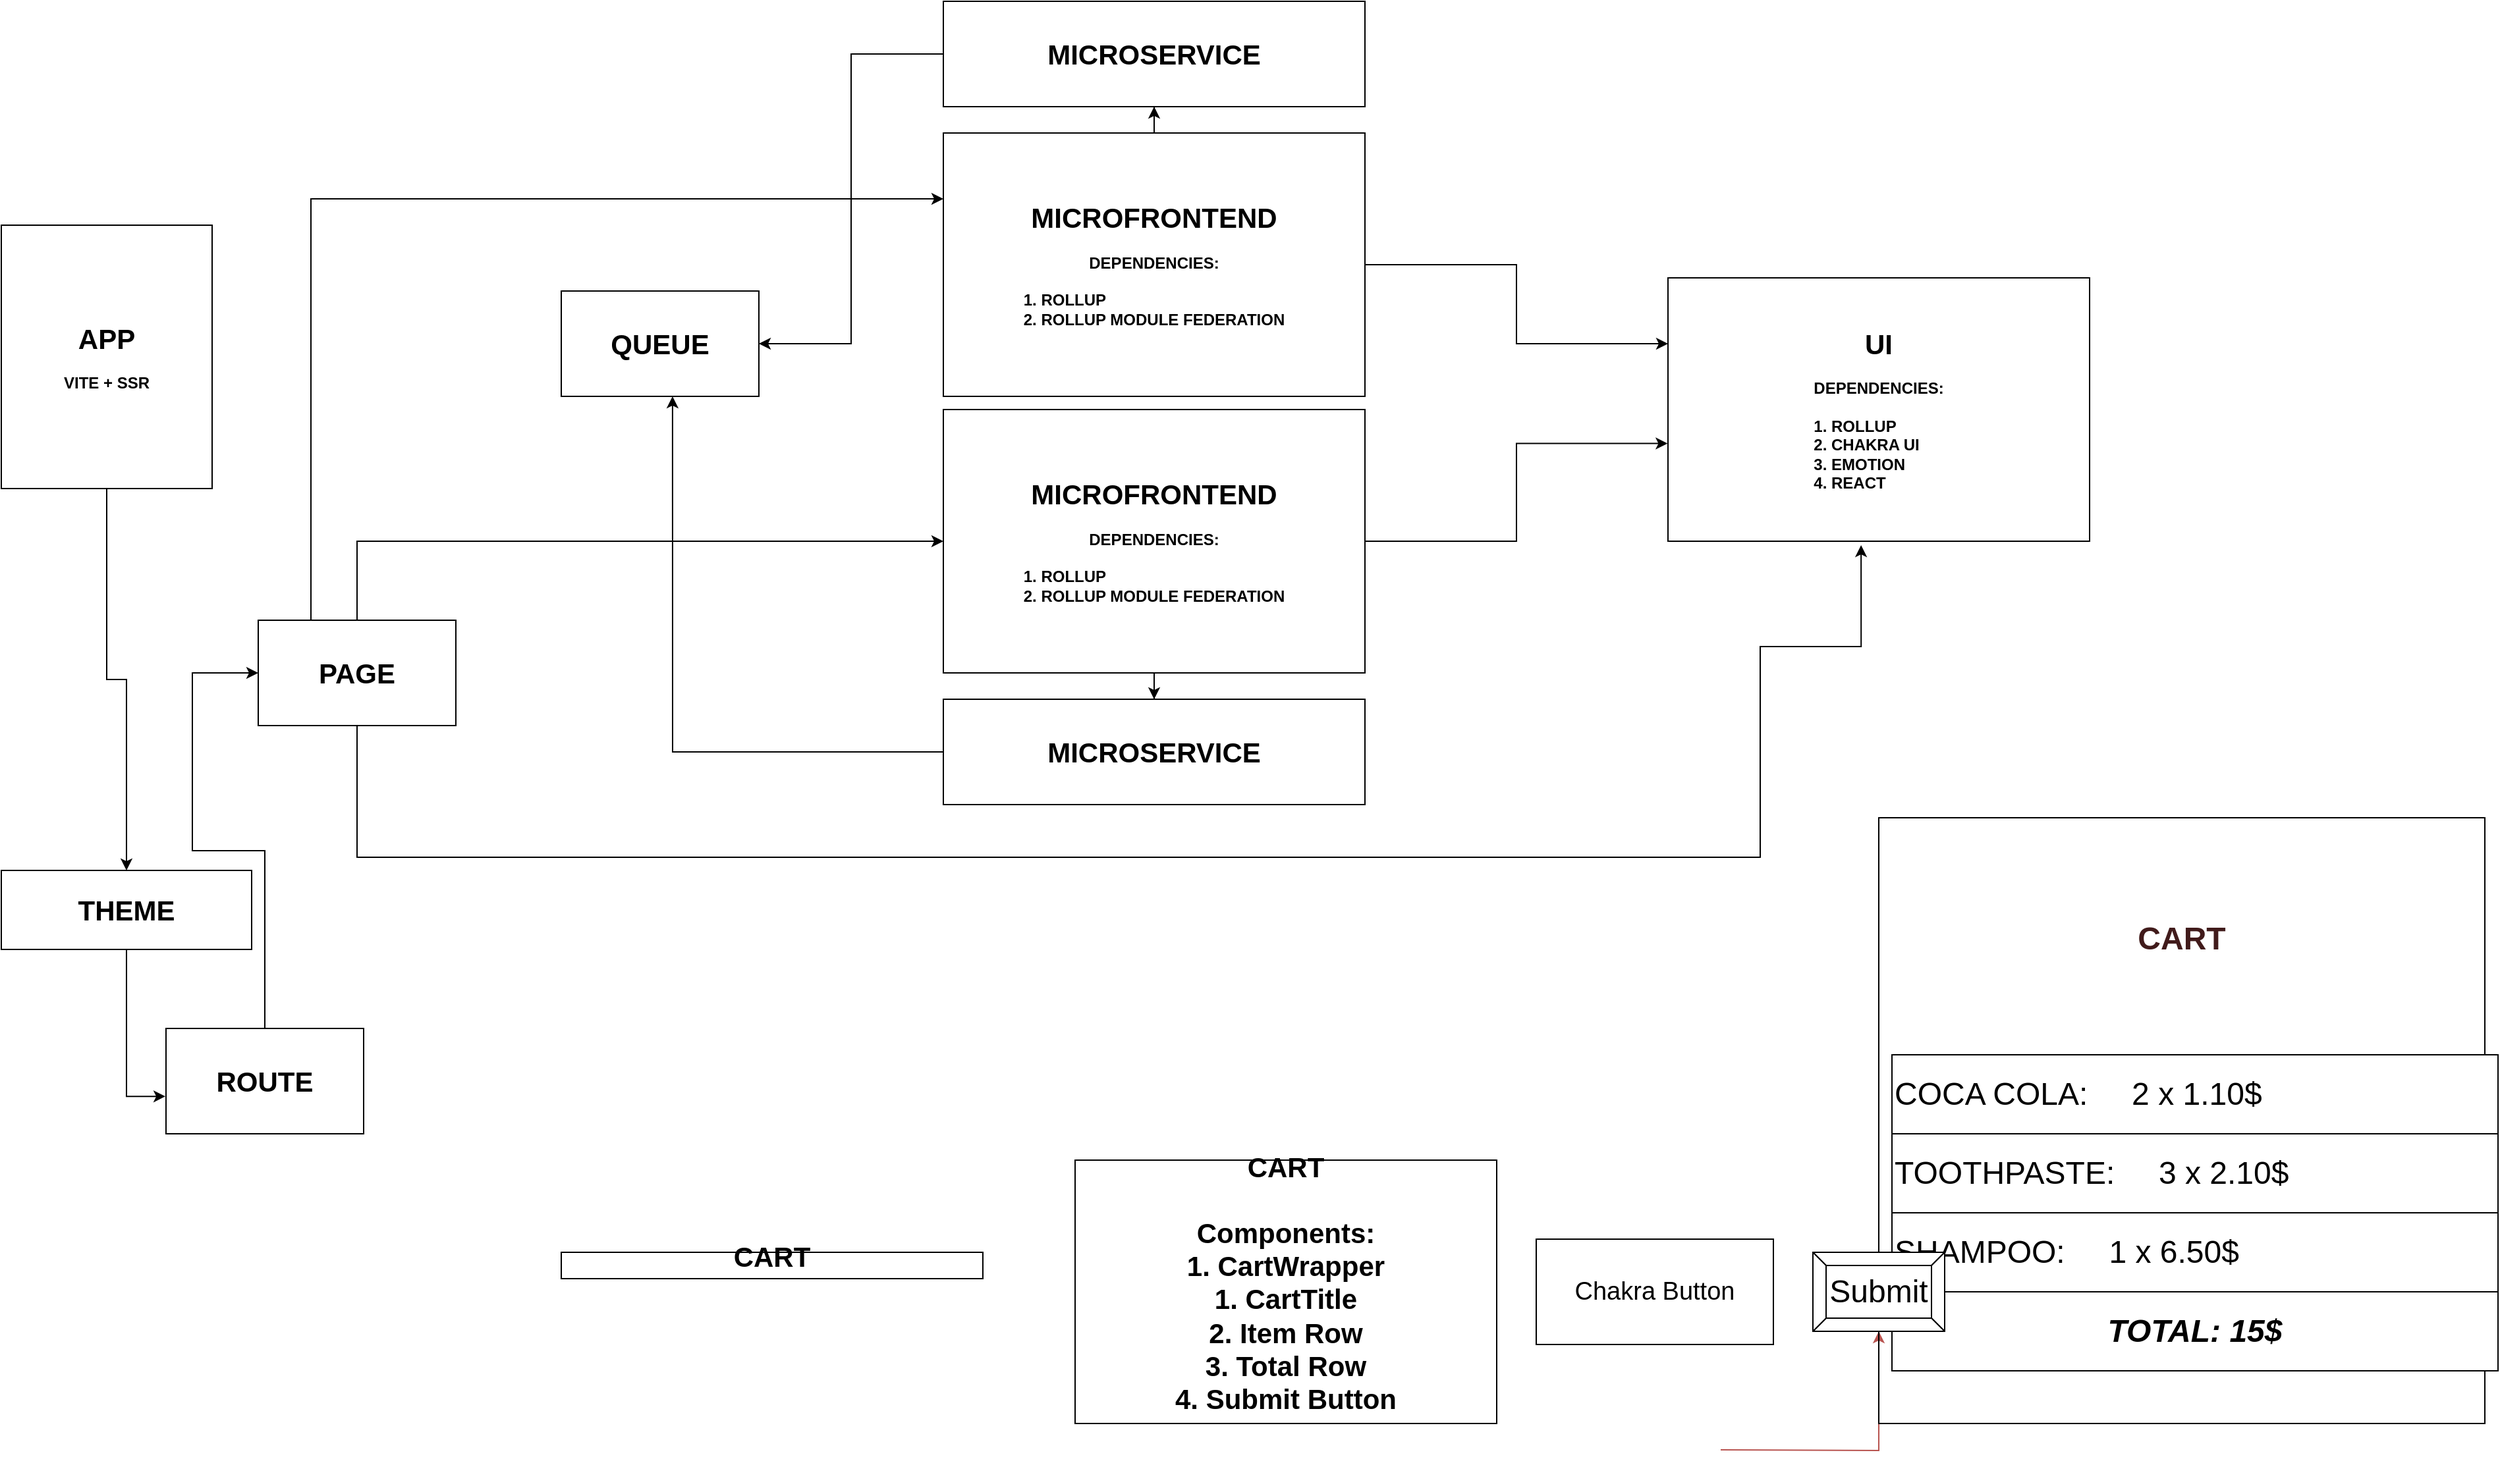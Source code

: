 <mxfile version="20.7.4" type="device"><diagram id="RMZPQrIQl9GocRbfKE4c" name="Page-1"><mxGraphModel dx="2390" dy="788" grid="1" gridSize="10" guides="1" tooltips="1" connect="1" arrows="1" fold="1" page="1" pageScale="1" pageWidth="1920" pageHeight="1200" math="0" shadow="0"><root><mxCell id="0"/><mxCell id="1" parent="0"/><mxCell id="T3imVTInD67_ZnAVtzs5-18" style="edgeStyle=orthogonalEdgeStyle;rounded=0;orthogonalLoop=1;jettySize=auto;html=1;fontFamily=Helvetica;fontSize=19;fontColor=#000000;fillColor=#f8cecc;strokeColor=#b85450;" parent="1" target="T3imVTInD67_ZnAVtzs5-16" edge="1"><mxGeometry relative="1" as="geometry"><mxPoint x="1310.0" y="1190" as="sourcePoint"/></mxGeometry></mxCell><mxCell id="T3imVTInD67_ZnAVtzs5-3" value="&lt;font style=&quot;font-size: 19px;&quot;&gt;Chakra Button&lt;/font&gt;" style="rounded=0;whiteSpace=wrap;html=1;" parent="1" vertex="1"><mxGeometry x="1170" y="1030" width="180" height="80" as="geometry"/></mxCell><mxCell id="T3imVTInD67_ZnAVtzs5-22" style="edgeStyle=orthogonalEdgeStyle;rounded=0;orthogonalLoop=1;jettySize=auto;html=1;entryX=0;entryY=0.25;entryDx=0;entryDy=0;fontFamily=Helvetica;fontSize=19;fontColor=#411b1b;" parent="1" source="T3imVTInD67_ZnAVtzs5-32" target="T3imVTInD67_ZnAVtzs5-21" edge="1"><mxGeometry relative="1" as="geometry"><Array as="points"><mxPoint x="240" y="240"/></Array></mxGeometry></mxCell><mxCell id="T3imVTInD67_ZnAVtzs5-23" style="edgeStyle=orthogonalEdgeStyle;rounded=0;orthogonalLoop=1;jettySize=auto;html=1;fontFamily=Helvetica;fontSize=19;fontColor=#411b1b;exitX=0.5;exitY=0;exitDx=0;exitDy=0;" parent="1" source="T3imVTInD67_ZnAVtzs5-32" target="T3imVTInD67_ZnAVtzs5-6" edge="1"><mxGeometry relative="1" as="geometry"><Array as="points"><mxPoint x="275" y="500"/></Array></mxGeometry></mxCell><mxCell id="T3imVTInD67_ZnAVtzs5-41" style="edgeStyle=orthogonalEdgeStyle;rounded=0;orthogonalLoop=1;jettySize=auto;html=1;fontFamily=Helvetica;fontSize=19;fontColor=#411b1b;" parent="1" source="T3imVTInD67_ZnAVtzs5-4" target="T3imVTInD67_ZnAVtzs5-39" edge="1"><mxGeometry relative="1" as="geometry"/></mxCell><mxCell id="T3imVTInD67_ZnAVtzs5-4" value="&lt;b&gt;&lt;font style=&quot;font-size: 21px;&quot;&gt;APP&lt;/font&gt;&lt;br&gt;&lt;br&gt;VITE + SSR&lt;br&gt;&lt;/b&gt;" style="rounded=0;whiteSpace=wrap;html=1;" parent="1" vertex="1"><mxGeometry x="5" y="260" width="160" height="200" as="geometry"/></mxCell><mxCell id="T3imVTInD67_ZnAVtzs5-27" style="edgeStyle=orthogonalEdgeStyle;rounded=0;orthogonalLoop=1;jettySize=auto;html=1;entryX=0.5;entryY=0;entryDx=0;entryDy=0;fontFamily=Helvetica;fontSize=19;fontColor=#411b1b;" parent="1" source="T3imVTInD67_ZnAVtzs5-6" target="T3imVTInD67_ZnAVtzs5-26" edge="1"><mxGeometry relative="1" as="geometry"/></mxCell><mxCell id="T3imVTInD67_ZnAVtzs5-35" style="edgeStyle=orthogonalEdgeStyle;rounded=0;orthogonalLoop=1;jettySize=auto;html=1;entryX=-0.001;entryY=0.629;entryDx=0;entryDy=0;entryPerimeter=0;fontFamily=Helvetica;fontSize=19;fontColor=#411b1b;" parent="1" source="T3imVTInD67_ZnAVtzs5-6" target="T3imVTInD67_ZnAVtzs5-7" edge="1"><mxGeometry relative="1" as="geometry"/></mxCell><mxCell id="T3imVTInD67_ZnAVtzs5-6" value="&lt;b&gt;&lt;font style=&quot;font-size: 21px;&quot;&gt;MICROFRONTEND&lt;/font&gt;&lt;br&gt;&lt;/b&gt;&lt;br&gt;&lt;b&gt;DEPENDENCIES:&lt;br&gt;&lt;br&gt;&lt;div style=&quot;text-align: left;&quot;&gt;&lt;b style=&quot;background-color: initial;&quot;&gt;1. ROLLUP&lt;/b&gt;&lt;/div&gt;&lt;div style=&quot;text-align: left;&quot;&gt;&lt;b style=&quot;background-color: initial;&quot;&gt;2. ROLLUP MODULE&amp;nbsp;FEDERATION&lt;/b&gt;&lt;/div&gt;&lt;/b&gt;" style="rounded=0;whiteSpace=wrap;html=1;" parent="1" vertex="1"><mxGeometry x="720" y="400" width="320" height="200" as="geometry"/></mxCell><mxCell id="T3imVTInD67_ZnAVtzs5-7" value="&lt;div style=&quot;font-size: 21px;&quot;&gt;&lt;b style=&quot;background-color: initial;&quot;&gt;&lt;font style=&quot;font-size: 21px;&quot;&gt;UI&lt;/font&gt;&lt;/b&gt;&lt;/div&gt;&lt;div style=&quot;&quot;&gt;&lt;br&gt;&lt;/div&gt;&lt;b&gt;&lt;div style=&quot;&quot;&gt;&lt;b style=&quot;background-color: initial;&quot;&gt;DEPENDENCIES:&lt;/b&gt;&lt;/div&gt;&lt;div style=&quot;&quot;&gt;&lt;b style=&quot;background-color: initial;&quot;&gt;&lt;br&gt;&lt;/b&gt;&lt;/div&gt;&lt;div style=&quot;text-align: left;&quot;&gt;&lt;b style=&quot;background-color: initial;&quot;&gt;1. ROLLUP&lt;/b&gt;&lt;/div&gt;&lt;div style=&quot;text-align: left;&quot;&gt;&lt;b style=&quot;background-color: initial;&quot;&gt;2. CHAKRA UI&lt;/b&gt;&lt;/div&gt;&lt;div style=&quot;text-align: left;&quot;&gt;&lt;b style=&quot;background-color: initial;&quot;&gt;3. EMOTION&lt;/b&gt;&lt;/div&gt;&lt;div style=&quot;text-align: left;&quot;&gt;&lt;b style=&quot;background-color: initial;&quot;&gt;4. REACT&lt;/b&gt;&lt;/div&gt;&lt;/b&gt;" style="rounded=0;whiteSpace=wrap;html=1;align=center;" parent="1" vertex="1"><mxGeometry x="1270" y="300" width="320" height="200" as="geometry"/></mxCell><mxCell id="T3imVTInD67_ZnAVtzs5-9" value="&lt;div style=&quot;font-size: 21px;&quot;&gt;&lt;b&gt;CART&lt;/b&gt;&lt;/div&gt;&lt;div style=&quot;font-size: 21px;&quot;&gt;&lt;b&gt;&lt;br&gt;&lt;/b&gt;&lt;/div&gt;&lt;div style=&quot;font-size: 21px;&quot;&gt;&lt;b&gt;Components:&lt;/b&gt;&lt;/div&gt;&lt;div style=&quot;font-size: 21px;&quot;&gt;&lt;b&gt;1. CartWrapper&lt;/b&gt;&lt;/div&gt;&lt;div style=&quot;font-size: 21px;&quot;&gt;&lt;b&gt;1. CartTitle&lt;/b&gt;&lt;/div&gt;&lt;div style=&quot;font-size: 21px;&quot;&gt;&lt;b&gt;2. Item Row&lt;/b&gt;&lt;/div&gt;&lt;div style=&quot;font-size: 21px;&quot;&gt;&lt;b&gt;3. Total Row&lt;/b&gt;&lt;/div&gt;&lt;div style=&quot;font-size: 21px;&quot;&gt;&lt;b&gt;4. Submit Button&lt;/b&gt;&lt;/div&gt;&lt;span style=&quot;color: rgba(0, 0, 0, 0); font-family: monospace; font-size: 0px; text-align: start;&quot;&gt;%3CmxGraphModel%3E%3Croot%3E%3CmxCell%20id%3D%220%22%2F%3E%3CmxCell%20id%3D%221%22%20parent%3D%220%22%2F%3E%3CmxCell%20id%3D%222%22%20value%3D%22%26lt%3Bdiv%20style%3D%26quot%3Bfont-size%3A%2021px%3B%26quot%3B%26gt%3B%26lt%3Bb%20style%3D%26quot%3Bbackground-color%3A%20initial%3B%26quot%3B%26gt%3B%26lt%3Bfont%20style%3D%26quot%3Bfont-size%3A%2021px%3B%26quot%3B%26gt%3BUI%26lt%3B%2Ffont%26gt%3B%26lt%3B%2Fb%26gt%3B%26lt%3B%2Fdiv%26gt%3B%26lt%3Bdiv%20style%3D%26quot%3B%26quot%3B%26gt%3B%26lt%3Bbr%26gt%3B%26lt%3B%2Fdiv%26gt%3B%26lt%3Bb%26gt%3B%26lt%3Bdiv%20style%3D%26quot%3B%26quot%3B%26gt%3B%26lt%3Bb%20style%3D%26quot%3Bbackground-color%3A%20initial%3B%26quot%3B%26gt%3BDEPENDENCIES%3A%26lt%3B%2Fb%26gt%3B%26lt%3B%2Fdiv%26gt%3B%26lt%3Bdiv%20style%3D%26quot%3B%26quot%3B%26gt%3B%26lt%3Bb%20style%3D%26quot%3Bbackground-color%3A%20initial%3B%26quot%3B%26gt%3B%26lt%3Bbr%26gt%3B%26lt%3B%2Fb%26gt%3B%26lt%3B%2Fdiv%26gt%3B%26lt%3Bdiv%20style%3D%26quot%3Btext-align%3A%20left%3B%26quot%3B%26gt%3B%26lt%3Bb%20style%3D%26quot%3Bbackground-color%3A%20initial%3B%26quot%3B%26gt%3B1.%20ROLLUP%26lt%3B%2Fb%26gt%3B%26lt%3B%2Fdiv%26gt%3B%26lt%3Bdiv%20style%3D%26quot%3Btext-align%3A%20left%3B%26quot%3B%26gt%3B%26lt%3Bb%20style%3D%26quot%3Bbackground-color%3A%20initial%3B%26quot%3B%26gt%3B2.%20CHAKRA%20UI%26lt%3B%2Fb%26gt%3B%26lt%3B%2Fdiv%26gt%3B%26lt%3Bdiv%20style%3D%26quot%3Btext-align%3A%20left%3B%26quot%3B%26gt%3B%26lt%3Bb%20style%3D%26quot%3Bbackground-color%3A%20initial%3B%26quot%3B%26gt%3B3.%20EMOTION%26lt%3B%2Fb%26gt%3B%26lt%3B%2Fdiv%26gt%3B%26lt%3Bdiv%20style%3D%26quot%3Btext-align%3A%20left%3B%26quot%3B%26gt%3B%26lt%3Bb%20style%3D%26quot%3Bbackground-color%3A%20initial%3B%26quot%3B%26gt%3B4.%20REACT%26lt%3B%2Fb%26gt%3B%26lt%3B%2Fdiv%26gt%3B%26lt%3B%2Fb%26gt%3B%22%20style%3D%22rounded%3D0%3BwhiteSpace%3Dwrap%3Bhtml%3D1%3Balign%3Dcenter%3B%22%20vertex%3D%221%22%20parent%3D%221%22%3E%3CmxGeometry%20x%3D%22640%22%20y%3D%2280%22%20width%3D%22320%22%20height%3D%22200%22%20as%3D%22geometry%22%2F%3E%3C%2FmxCell%3E%3C%2Froot%3E%3C%2FmxGraphModel%3E&lt;/span&gt;" style="rounded=0;whiteSpace=wrap;html=1;align=center;" parent="1" vertex="1"><mxGeometry x="820" y="970" width="320" height="200" as="geometry"/></mxCell><mxCell id="T3imVTInD67_ZnAVtzs5-10" value="&lt;div style=&quot;font-size: 21px;&quot;&gt;&lt;b&gt;CART&lt;/b&gt;&lt;/div&gt;&lt;span style=&quot;color: rgba(0, 0, 0, 0); font-family: monospace; font-size: 0px; text-align: start;&quot;&gt;%3CmxGraphModel%3E%3Croot%3E%3CmxCell%20id%3D%220%22%2F%3E%3CmxCell%20id%3D%221%22%20parent%3D%220%22%2F%3E%3CmxCell%20id%3D%222%22%20value%3D%22%26lt%3Bdiv%20style%3D%26quot%3Bfont-size%3A%2021px%3B%26quot%3B%26gt%3B%26lt%3Bb%20style%3D%26quot%3Bbackground-color%3A%20initial%3B%26quot%3B%26gt%3B%26lt%3Bfont%20style%3D%26quot%3Bfont-size%3A%2021px%3B%26quot%3B%26gt%3BUI%26lt%3B%2Ffont%26gt%3B%26lt%3B%2Fb%26gt%3B%26lt%3B%2Fdiv%26gt%3B%26lt%3Bdiv%20style%3D%26quot%3B%26quot%3B%26gt%3B%26lt%3Bbr%26gt%3B%26lt%3B%2Fdiv%26gt%3B%26lt%3Bb%26gt%3B%26lt%3Bdiv%20style%3D%26quot%3B%26quot%3B%26gt%3B%26lt%3Bb%20style%3D%26quot%3Bbackground-color%3A%20initial%3B%26quot%3B%26gt%3BDEPENDENCIES%3A%26lt%3B%2Fb%26gt%3B%26lt%3B%2Fdiv%26gt%3B%26lt%3Bdiv%20style%3D%26quot%3B%26quot%3B%26gt%3B%26lt%3Bb%20style%3D%26quot%3Bbackground-color%3A%20initial%3B%26quot%3B%26gt%3B%26lt%3Bbr%26gt%3B%26lt%3B%2Fb%26gt%3B%26lt%3B%2Fdiv%26gt%3B%26lt%3Bdiv%20style%3D%26quot%3Btext-align%3A%20left%3B%26quot%3B%26gt%3B%26lt%3Bb%20style%3D%26quot%3Bbackground-color%3A%20initial%3B%26quot%3B%26gt%3B1.%20ROLLUP%26lt%3B%2Fb%26gt%3B%26lt%3B%2Fdiv%26gt%3B%26lt%3Bdiv%20style%3D%26quot%3Btext-align%3A%20left%3B%26quot%3B%26gt%3B%26lt%3Bb%20style%3D%26quot%3Bbackground-color%3A%20initial%3B%26quot%3B%26gt%3B2.%20CHAKRA%20UI%26lt%3B%2Fb%26gt%3B%26lt%3B%2Fdiv%26gt%3B%26lt%3Bdiv%20style%3D%26quot%3Btext-align%3A%20left%3B%26quot%3B%26gt%3B%26lt%3Bb%20style%3D%26quot%3Bbackground-color%3A%20initial%3B%26quot%3B%26gt%3B3.%20EMOTION%26lt%3B%2Fb%26gt%3B%26lt%3B%2Fdiv%26gt%3B%26lt%3Bdiv%20style%3D%26quot%3Btext-align%3A%20left%3B%26quot%3B%26gt%3B%26lt%3Bb%20style%3D%26quot%3Bbackground-color%3A%20initial%3B%26quot%3B%26gt%3B4.%20REACT%26lt%3B%2Fb%26gt%3B%26lt%3B%2Fdiv%26gt%3B%26lt%3B%2Fb%26gt%3B%22%20style%3D%22rounded%3D0%3BwhiteSpace%3Dwrap%3Bhtml%3D1%3Balign%3Dcenter%3B%22%20vertex%3D%221%22%20parent%3D%221%22%3E%3CmxGeometry%20x%3D%22640%22%20y%3D%2280%22%20width%3D%22320%22%20height%3D%22200%22%20as%3D%22geometry%22%2F%3E%3C%2FmxCell%3E%3C%2Froot%3E%3C%2FmxGraphModel%3E&lt;/span&gt;" style="rounded=0;whiteSpace=wrap;html=1;align=center;" parent="1" vertex="1"><mxGeometry x="430" y="1040" width="320" height="20" as="geometry"/></mxCell><mxCell id="T3imVTInD67_ZnAVtzs5-11" value="&lt;p style=&quot;line-height: 120%;&quot;&gt;&lt;font color=&quot;#411b1b&quot; style=&quot;font-size: 24px;&quot;&gt;&lt;b style=&quot;&quot;&gt;CART&lt;/b&gt;&lt;/font&gt;&lt;/p&gt;&lt;p style=&quot;line-height: 120%;&quot;&gt;&lt;font color=&quot;#ffffff&quot; style=&quot;font-size: 24px;&quot;&gt;&lt;b&gt;&lt;br&gt;&lt;/b&gt;&lt;/font&gt;&lt;/p&gt;&lt;p style=&quot;line-height: 120%;&quot;&gt;&lt;font color=&quot;#ffffff&quot; style=&quot;font-size: 24px;&quot;&gt;&lt;b&gt;&lt;br&gt;&lt;/b&gt;&lt;/font&gt;&lt;/p&gt;&lt;p style=&quot;line-height: 120%;&quot;&gt;&lt;font color=&quot;#ffffff&quot; style=&quot;font-size: 24px;&quot;&gt;&lt;b&gt;&lt;br&gt;&lt;/b&gt;&lt;/font&gt;&lt;/p&gt;&lt;p style=&quot;line-height: 120%;&quot;&gt;&lt;font color=&quot;#ffffff&quot; style=&quot;font-size: 24px;&quot;&gt;&lt;b&gt;&lt;br&gt;&lt;/b&gt;&lt;/font&gt;&lt;/p&gt;&lt;p style=&quot;line-height: 120%;&quot;&gt;&lt;font color=&quot;#ffffff&quot; style=&quot;font-size: 24px;&quot;&gt;&lt;b&gt;&lt;br&gt;&lt;/b&gt;&lt;/font&gt;&lt;/p&gt;&lt;p style=&quot;line-height: 120%;&quot;&gt;&lt;font color=&quot;#ffffff&quot; style=&quot;font-size: 24px;&quot;&gt;&lt;b&gt;&lt;br&gt;&lt;/b&gt;&lt;/font&gt;&lt;/p&gt;&lt;p style=&quot;line-height: 120%;&quot;&gt;&lt;font color=&quot;#ffffff&quot; style=&quot;font-size: 24px;&quot;&gt;&lt;b&gt;&lt;br&gt;&lt;/b&gt;&lt;/font&gt;&lt;/p&gt;&lt;p style=&quot;line-height: 120%;&quot;&gt;&lt;font color=&quot;#ffffff&quot; style=&quot;font-size: 24px;&quot;&gt;&lt;b&gt;&lt;br&gt;&lt;/b&gt;&lt;/font&gt;&lt;/p&gt;&lt;p style=&quot;line-height: 120%;&quot;&gt;&lt;font color=&quot;#ffffff&quot; style=&quot;font-size: 24px;&quot;&gt;&lt;b&gt;&lt;br&gt;&lt;/b&gt;&lt;/font&gt;&lt;/p&gt;" style="whiteSpace=wrap;html=1;aspect=fixed;fontSize=12;fillColor=none;" parent="1" vertex="1"><mxGeometry x="1430" y="710" width="460" height="460" as="geometry"/></mxCell><mxCell id="T3imVTInD67_ZnAVtzs5-12" value="&lt;font color=&quot;#000000&quot;&gt;COCA COLA:&amp;nbsp; &amp;nbsp; &amp;nbsp;2 x 1.10$&lt;/font&gt;" style="rounded=0;whiteSpace=wrap;html=1;fontFamily=Helvetica;fontSize=24;fontColor=#FFFFFF;fillColor=#FFFFFF;align=left;" parent="1" vertex="1"><mxGeometry x="1440" y="890" width="460" height="60" as="geometry"/></mxCell><mxCell id="T3imVTInD67_ZnAVtzs5-13" value="&lt;font color=&quot;#000000&quot;&gt;TOOTHPASTE:&amp;nbsp; &amp;nbsp; &amp;nbsp;3 x 2.10$&lt;/font&gt;" style="rounded=0;whiteSpace=wrap;html=1;fontFamily=Helvetica;fontSize=24;fontColor=#FFFFFF;fillColor=#FFFFFF;align=left;" parent="1" vertex="1"><mxGeometry x="1440" y="950" width="460" height="60" as="geometry"/></mxCell><mxCell id="T3imVTInD67_ZnAVtzs5-14" value="&lt;font color=&quot;#000000&quot;&gt;SHAMPOO:&amp;nbsp; &amp;nbsp; &amp;nbsp;1 x 6.50$&lt;/font&gt;" style="rounded=0;whiteSpace=wrap;html=1;fontFamily=Helvetica;fontSize=24;fontColor=#FFFFFF;fillColor=#FFFFFF;align=left;" parent="1" vertex="1"><mxGeometry x="1440" y="1010" width="460" height="60" as="geometry"/></mxCell><mxCell id="T3imVTInD67_ZnAVtzs5-15" value="&lt;font color=&quot;#000000&quot;&gt;&lt;b&gt;&lt;i&gt;TOTAL: 15$&lt;/i&gt;&lt;/b&gt;&lt;/font&gt;" style="rounded=0;whiteSpace=wrap;html=1;fontFamily=Helvetica;fontSize=24;fontColor=#FFFFFF;fillColor=#FFFFFF;align=center;" parent="1" vertex="1"><mxGeometry x="1440" y="1070" width="460" height="60" as="geometry"/></mxCell><mxCell id="T3imVTInD67_ZnAVtzs5-16" value="Submit" style="labelPosition=center;verticalLabelPosition=middle;align=center;html=1;shape=mxgraph.basic.button;dx=10;whiteSpace=wrap;fontFamily=Helvetica;fontSize=24;fontColor=#000000;fillColor=#FFFFFF;" parent="1" vertex="1"><mxGeometry x="1380" y="1040" width="100" height="60" as="geometry"/></mxCell><mxCell id="T3imVTInD67_ZnAVtzs5-25" style="edgeStyle=orthogonalEdgeStyle;rounded=0;orthogonalLoop=1;jettySize=auto;html=1;entryX=0.5;entryY=1;entryDx=0;entryDy=0;fontFamily=Helvetica;fontSize=19;fontColor=#411b1b;" parent="1" source="T3imVTInD67_ZnAVtzs5-21" target="T3imVTInD67_ZnAVtzs5-24" edge="1"><mxGeometry relative="1" as="geometry"/></mxCell><mxCell id="T3imVTInD67_ZnAVtzs5-34" style="edgeStyle=orthogonalEdgeStyle;rounded=0;orthogonalLoop=1;jettySize=auto;html=1;entryX=0;entryY=0.25;entryDx=0;entryDy=0;fontFamily=Helvetica;fontSize=19;fontColor=#411b1b;" parent="1" source="T3imVTInD67_ZnAVtzs5-21" target="T3imVTInD67_ZnAVtzs5-7" edge="1"><mxGeometry relative="1" as="geometry"/></mxCell><mxCell id="T3imVTInD67_ZnAVtzs5-21" value="&lt;b&gt;&lt;font style=&quot;font-size: 21px;&quot;&gt;MICROFRONTEND&lt;/font&gt;&lt;br&gt;&lt;/b&gt;&lt;br&gt;&lt;b&gt;DEPENDENCIES:&lt;br&gt;&lt;br&gt;&lt;div style=&quot;text-align: left;&quot;&gt;&lt;b style=&quot;background-color: initial;&quot;&gt;1. ROLLUP&lt;/b&gt;&lt;/div&gt;&lt;div style=&quot;text-align: left;&quot;&gt;&lt;b style=&quot;background-color: initial;&quot;&gt;2. ROLLUP MODULE&amp;nbsp;FEDERATION&lt;/b&gt;&lt;/div&gt;&lt;/b&gt;" style="rounded=0;whiteSpace=wrap;html=1;" parent="1" vertex="1"><mxGeometry x="720" y="190" width="320" height="200" as="geometry"/></mxCell><mxCell id="T3imVTInD67_ZnAVtzs5-30" style="edgeStyle=orthogonalEdgeStyle;rounded=0;orthogonalLoop=1;jettySize=auto;html=1;entryX=1;entryY=0.5;entryDx=0;entryDy=0;fontFamily=Helvetica;fontSize=19;fontColor=#411b1b;" parent="1" source="T3imVTInD67_ZnAVtzs5-24" target="T3imVTInD67_ZnAVtzs5-29" edge="1"><mxGeometry relative="1" as="geometry"/></mxCell><mxCell id="T3imVTInD67_ZnAVtzs5-24" value="&lt;span style=&quot;font-size: 21px;&quot;&gt;&lt;b&gt;MICROSERVICE&lt;/b&gt;&lt;/span&gt;" style="rounded=0;whiteSpace=wrap;html=1;" parent="1" vertex="1"><mxGeometry x="720" y="90" width="320" height="80" as="geometry"/></mxCell><mxCell id="T3imVTInD67_ZnAVtzs5-31" style="rounded=0;orthogonalLoop=1;jettySize=auto;html=1;entryX=0.563;entryY=1;entryDx=0;entryDy=0;entryPerimeter=0;fontFamily=Helvetica;fontSize=19;fontColor=#411b1b;edgeStyle=orthogonalEdgeStyle;" parent="1" source="T3imVTInD67_ZnAVtzs5-26" target="T3imVTInD67_ZnAVtzs5-29" edge="1"><mxGeometry relative="1" as="geometry"/></mxCell><mxCell id="T3imVTInD67_ZnAVtzs5-26" value="&lt;span style=&quot;font-size: 21px;&quot;&gt;&lt;b&gt;MICROSERVICE&lt;/b&gt;&lt;/span&gt;" style="rounded=0;whiteSpace=wrap;html=1;" parent="1" vertex="1"><mxGeometry x="720" y="620" width="320" height="80" as="geometry"/></mxCell><mxCell id="T3imVTInD67_ZnAVtzs5-29" value="&lt;span style=&quot;font-size: 21px;&quot;&gt;&lt;b&gt;QUEUE&lt;/b&gt;&lt;/span&gt;" style="rounded=0;whiteSpace=wrap;html=1;" parent="1" vertex="1"><mxGeometry x="430" y="310" width="150" height="80" as="geometry"/></mxCell><mxCell id="T3imVTInD67_ZnAVtzs5-38" style="edgeStyle=orthogonalEdgeStyle;rounded=0;orthogonalLoop=1;jettySize=auto;html=1;entryX=0.458;entryY=1.015;entryDx=0;entryDy=0;entryPerimeter=0;fontFamily=Helvetica;fontSize=19;fontColor=#411b1b;" parent="1" source="T3imVTInD67_ZnAVtzs5-32" target="T3imVTInD67_ZnAVtzs5-7" edge="1"><mxGeometry relative="1" as="geometry"><Array as="points"><mxPoint x="275" y="740"/><mxPoint x="1340" y="740"/><mxPoint x="1340" y="580"/><mxPoint x="1417" y="580"/></Array></mxGeometry></mxCell><mxCell id="T3imVTInD67_ZnAVtzs5-32" value="&lt;span style=&quot;font-size: 21px;&quot;&gt;&lt;b&gt;PAGE&lt;/b&gt;&lt;/span&gt;" style="rounded=0;whiteSpace=wrap;html=1;" parent="1" vertex="1"><mxGeometry x="200" y="560" width="150" height="80" as="geometry"/></mxCell><mxCell id="T3imVTInD67_ZnAVtzs5-37" style="edgeStyle=orthogonalEdgeStyle;rounded=0;orthogonalLoop=1;jettySize=auto;html=1;fontFamily=Helvetica;fontSize=19;fontColor=#411b1b;" parent="1" source="T3imVTInD67_ZnAVtzs5-36" edge="1"><mxGeometry relative="1" as="geometry"><mxPoint x="200" y="600" as="targetPoint"/><Array as="points"><mxPoint x="205" y="735"/><mxPoint x="150" y="735"/><mxPoint x="150" y="600"/></Array></mxGeometry></mxCell><mxCell id="T3imVTInD67_ZnAVtzs5-36" value="&lt;span style=&quot;font-size: 21px;&quot;&gt;&lt;b&gt;ROUTE&lt;/b&gt;&lt;/span&gt;" style="rounded=0;whiteSpace=wrap;html=1;" parent="1" vertex="1"><mxGeometry x="130" y="870" width="150" height="80" as="geometry"/></mxCell><mxCell id="T3imVTInD67_ZnAVtzs5-42" style="edgeStyle=orthogonalEdgeStyle;rounded=0;orthogonalLoop=1;jettySize=auto;html=1;entryX=-0.003;entryY=0.645;entryDx=0;entryDy=0;entryPerimeter=0;fontFamily=Helvetica;fontSize=19;fontColor=#411b1b;" parent="1" source="T3imVTInD67_ZnAVtzs5-39" target="T3imVTInD67_ZnAVtzs5-36" edge="1"><mxGeometry relative="1" as="geometry"/></mxCell><mxCell id="T3imVTInD67_ZnAVtzs5-39" value="&lt;div style=&quot;font-size: 21px;&quot;&gt;&lt;b&gt;THEME&lt;/b&gt;&lt;/div&gt;" style="rounded=0;whiteSpace=wrap;html=1;align=center;" parent="1" vertex="1"><mxGeometry x="5" y="750" width="190" height="60" as="geometry"/></mxCell></root></mxGraphModel></diagram></mxfile>